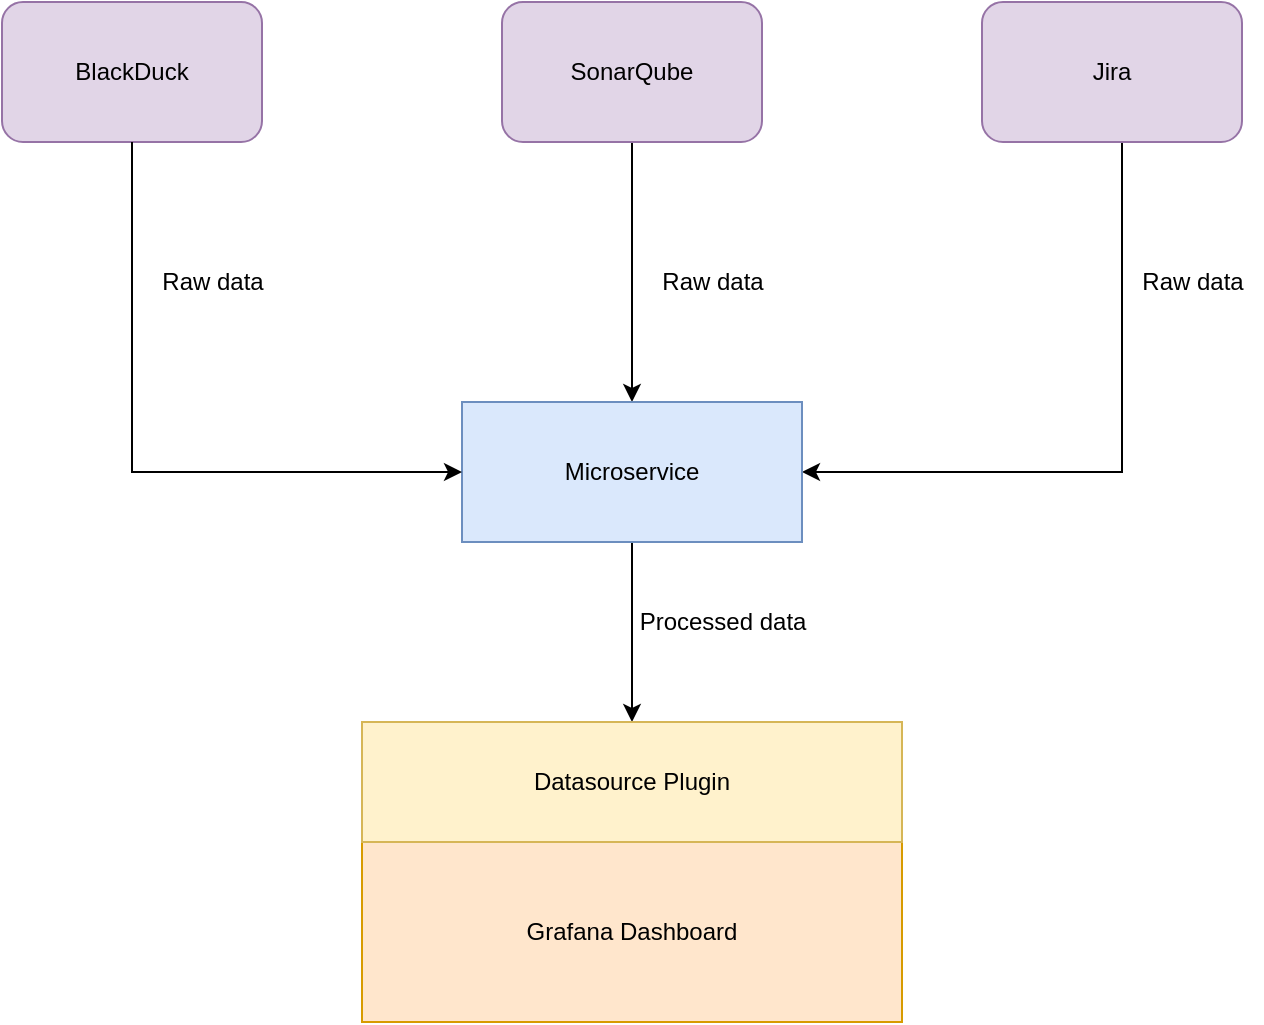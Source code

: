 <mxfile version="16.6.4" type="github">
  <diagram id="B6QfZGk_3b5WUlBCMEaY" name="Page-1">
    <mxGraphModel dx="1185" dy="662" grid="1" gridSize="10" guides="1" tooltips="1" connect="1" arrows="1" fold="1" page="1" pageScale="1" pageWidth="1100" pageHeight="1700" math="0" shadow="0">
      <root>
        <mxCell id="0" />
        <mxCell id="1" parent="0" />
        <mxCell id="b-Ls0eRmgNrHy9NxxaQL-1" value="BlackDuck" style="rounded=1;whiteSpace=wrap;html=1;fillColor=#e1d5e7;strokeColor=#9673a6;" vertex="1" parent="1">
          <mxGeometry x="160" y="230" width="130" height="70" as="geometry" />
        </mxCell>
        <mxCell id="b-Ls0eRmgNrHy9NxxaQL-12" style="edgeStyle=orthogonalEdgeStyle;rounded=0;orthogonalLoop=1;jettySize=auto;html=1;entryX=0.5;entryY=0;entryDx=0;entryDy=0;" edge="1" parent="1" source="b-Ls0eRmgNrHy9NxxaQL-2" target="b-Ls0eRmgNrHy9NxxaQL-5">
          <mxGeometry relative="1" as="geometry" />
        </mxCell>
        <mxCell id="b-Ls0eRmgNrHy9NxxaQL-2" value="SonarQube" style="rounded=1;whiteSpace=wrap;html=1;fillColor=#e1d5e7;strokeColor=#9673a6;" vertex="1" parent="1">
          <mxGeometry x="410" y="230" width="130" height="70" as="geometry" />
        </mxCell>
        <mxCell id="b-Ls0eRmgNrHy9NxxaQL-13" style="edgeStyle=orthogonalEdgeStyle;rounded=0;orthogonalLoop=1;jettySize=auto;html=1;entryX=1;entryY=0.5;entryDx=0;entryDy=0;" edge="1" parent="1" source="b-Ls0eRmgNrHy9NxxaQL-3" target="b-Ls0eRmgNrHy9NxxaQL-5">
          <mxGeometry relative="1" as="geometry">
            <Array as="points">
              <mxPoint x="720" y="465" />
            </Array>
          </mxGeometry>
        </mxCell>
        <mxCell id="b-Ls0eRmgNrHy9NxxaQL-3" value="Jira" style="rounded=1;whiteSpace=wrap;html=1;fillColor=#e1d5e7;strokeColor=#9673a6;" vertex="1" parent="1">
          <mxGeometry x="650" y="230" width="130" height="70" as="geometry" />
        </mxCell>
        <mxCell id="b-Ls0eRmgNrHy9NxxaQL-11" style="edgeStyle=orthogonalEdgeStyle;rounded=0;orthogonalLoop=1;jettySize=auto;html=1;entryX=0.5;entryY=0;entryDx=0;entryDy=0;" edge="1" parent="1" source="b-Ls0eRmgNrHy9NxxaQL-5" target="b-Ls0eRmgNrHy9NxxaQL-9">
          <mxGeometry relative="1" as="geometry" />
        </mxCell>
        <mxCell id="b-Ls0eRmgNrHy9NxxaQL-5" value="Microservice" style="rounded=0;whiteSpace=wrap;html=1;fillColor=#dae8fc;strokeColor=#6c8ebf;" vertex="1" parent="1">
          <mxGeometry x="390" y="430" width="170" height="70" as="geometry" />
        </mxCell>
        <mxCell id="b-Ls0eRmgNrHy9NxxaQL-6" value="" style="shape=image;html=1;verticalAlign=top;verticalLabelPosition=bottom;labelBackgroundColor=#ffffff;imageAspect=0;aspect=fixed;image=https://cdn1.iconfinder.com/data/icons/unicons-line-vol-3/24/docker-128.png" vertex="1" parent="1">
          <mxGeometry x="530" y="430" width="30" height="30" as="geometry" />
        </mxCell>
        <mxCell id="b-Ls0eRmgNrHy9NxxaQL-8" value="Grafana Dashboard" style="rounded=0;whiteSpace=wrap;html=1;fillColor=#ffe6cc;strokeColor=#d79b00;" vertex="1" parent="1">
          <mxGeometry x="340" y="650" width="270" height="90" as="geometry" />
        </mxCell>
        <mxCell id="b-Ls0eRmgNrHy9NxxaQL-9" value="Datasource Plugin" style="rounded=0;whiteSpace=wrap;html=1;fillColor=#fff2cc;strokeColor=#d6b656;" vertex="1" parent="1">
          <mxGeometry x="340" y="590" width="270" height="60" as="geometry" />
        </mxCell>
        <mxCell id="b-Ls0eRmgNrHy9NxxaQL-10" value="" style="endArrow=classic;html=1;rounded=0;exitX=0.5;exitY=1;exitDx=0;exitDy=0;entryX=0;entryY=0.5;entryDx=0;entryDy=0;" edge="1" parent="1" source="b-Ls0eRmgNrHy9NxxaQL-1" target="b-Ls0eRmgNrHy9NxxaQL-5">
          <mxGeometry width="50" height="50" relative="1" as="geometry">
            <mxPoint x="450" y="500" as="sourcePoint" />
            <mxPoint x="500" y="450" as="targetPoint" />
            <Array as="points">
              <mxPoint x="225" y="465" />
            </Array>
          </mxGeometry>
        </mxCell>
        <mxCell id="b-Ls0eRmgNrHy9NxxaQL-14" value="Processed data" style="text;html=1;align=center;verticalAlign=middle;resizable=0;points=[];autosize=1;strokeColor=none;fillColor=none;" vertex="1" parent="1">
          <mxGeometry x="470" y="530" width="100" height="20" as="geometry" />
        </mxCell>
        <mxCell id="b-Ls0eRmgNrHy9NxxaQL-15" value="Raw data" style="text;html=1;align=center;verticalAlign=middle;resizable=0;points=[];autosize=1;strokeColor=none;fillColor=none;" vertex="1" parent="1">
          <mxGeometry x="720" y="360" width="70" height="20" as="geometry" />
        </mxCell>
        <mxCell id="b-Ls0eRmgNrHy9NxxaQL-16" value="Raw data" style="text;html=1;align=center;verticalAlign=middle;resizable=0;points=[];autosize=1;strokeColor=none;fillColor=none;" vertex="1" parent="1">
          <mxGeometry x="480" y="360" width="70" height="20" as="geometry" />
        </mxCell>
        <mxCell id="b-Ls0eRmgNrHy9NxxaQL-17" value="Raw data" style="text;html=1;align=center;verticalAlign=middle;resizable=0;points=[];autosize=1;strokeColor=none;fillColor=none;" vertex="1" parent="1">
          <mxGeometry x="230" y="360" width="70" height="20" as="geometry" />
        </mxCell>
      </root>
    </mxGraphModel>
  </diagram>
</mxfile>
